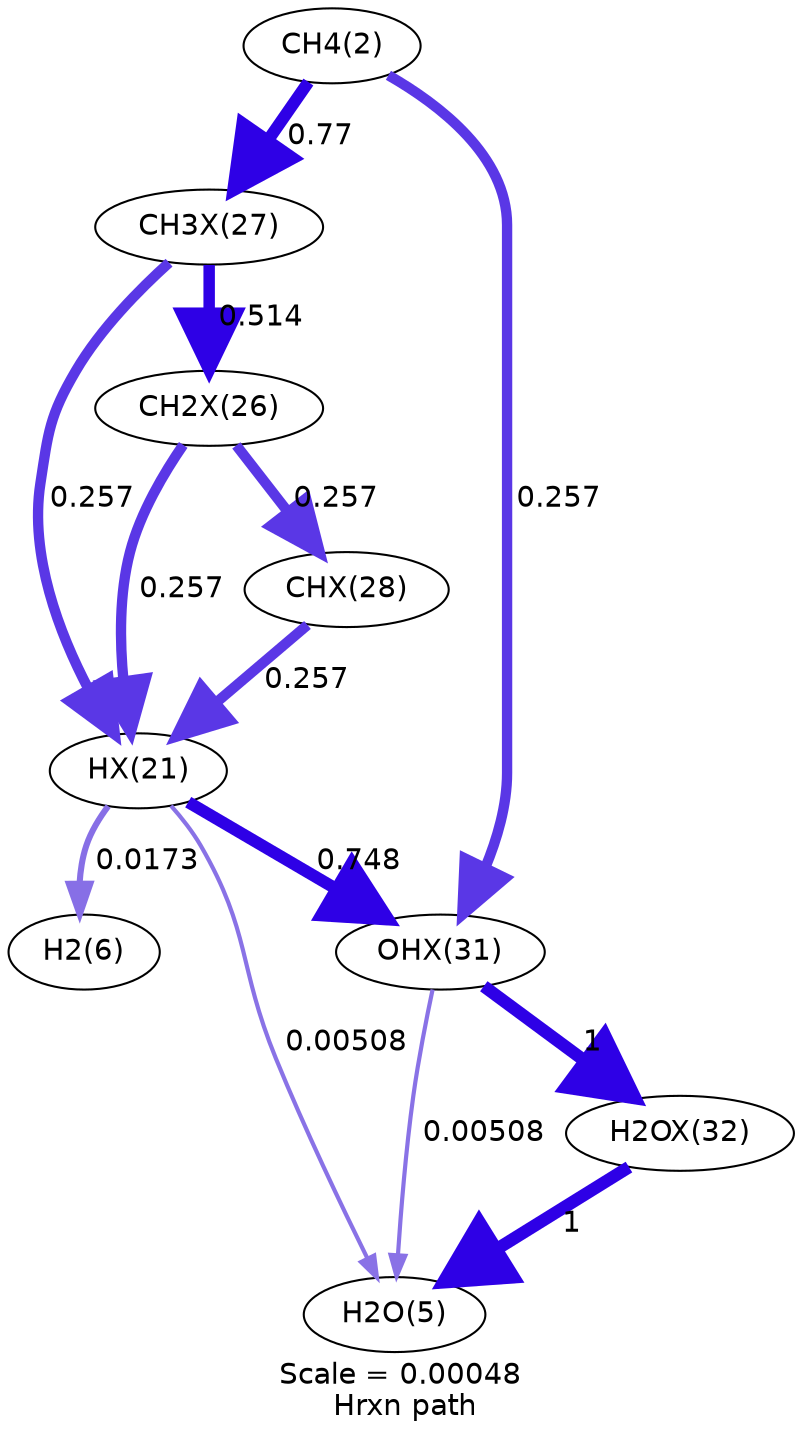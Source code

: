 digraph reaction_paths {
center=1;
s23 -> s7[fontname="Helvetica", penwidth=2.94, arrowsize=1.47, color="0.7, 0.517, 0.9"
, label=" 0.0173"];
s29 -> s23[fontname="Helvetica", penwidth=4.97, arrowsize=2.49, color="0.7, 0.757, 0.9"
, label=" 0.257"];
s28 -> s23[fontname="Helvetica", penwidth=4.97, arrowsize=2.49, color="0.7, 0.757, 0.9"
, label=" 0.257"];
s30 -> s23[fontname="Helvetica", penwidth=4.97, arrowsize=2.49, color="0.7, 0.757, 0.9"
, label=" 0.257"];
s23 -> s33[fontname="Helvetica", penwidth=5.78, arrowsize=2.89, color="0.7, 1.25, 0.9"
, label=" 0.748"];
s23 -> s6[fontname="Helvetica", penwidth=2.01, arrowsize=1.01, color="0.7, 0.505, 0.9"
, label=" 0.00508"];
s3 -> s29[fontname="Helvetica", penwidth=5.8, arrowsize=2.9, color="0.7, 1.27, 0.9"
, label=" 0.77"];
s3 -> s33[fontname="Helvetica", penwidth=4.97, arrowsize=2.49, color="0.7, 0.757, 0.9"
, label=" 0.257"];
s29 -> s28[fontname="Helvetica", penwidth=5.5, arrowsize=2.75, color="0.7, 1.01, 0.9"
, label=" 0.514"];
s28 -> s30[fontname="Helvetica", penwidth=4.97, arrowsize=2.49, color="0.7, 0.757, 0.9"
, label=" 0.257"];
s33 -> s6[fontname="Helvetica", penwidth=2.01, arrowsize=1.01, color="0.7, 0.505, 0.9"
, label=" 0.00508"];
s33 -> s34[fontname="Helvetica", penwidth=6, arrowsize=3, color="0.7, 1.5, 0.9"
, label=" 1"];
s34 -> s6[fontname="Helvetica", penwidth=6, arrowsize=3, color="0.7, 1.5, 0.9"
, label=" 1"];
s3 [ fontname="Helvetica", label="CH4(2)"];
s6 [ fontname="Helvetica", label="H2O(5)"];
s7 [ fontname="Helvetica", label="H2(6)"];
s23 [ fontname="Helvetica", label="HX(21)"];
s28 [ fontname="Helvetica", label="CH2X(26)"];
s29 [ fontname="Helvetica", label="CH3X(27)"];
s30 [ fontname="Helvetica", label="CHX(28)"];
s33 [ fontname="Helvetica", label="OHX(31)"];
s34 [ fontname="Helvetica", label="H2OX(32)"];
 label = "Scale = 0.00048\l Hrxn path";
 fontname = "Helvetica";
}
